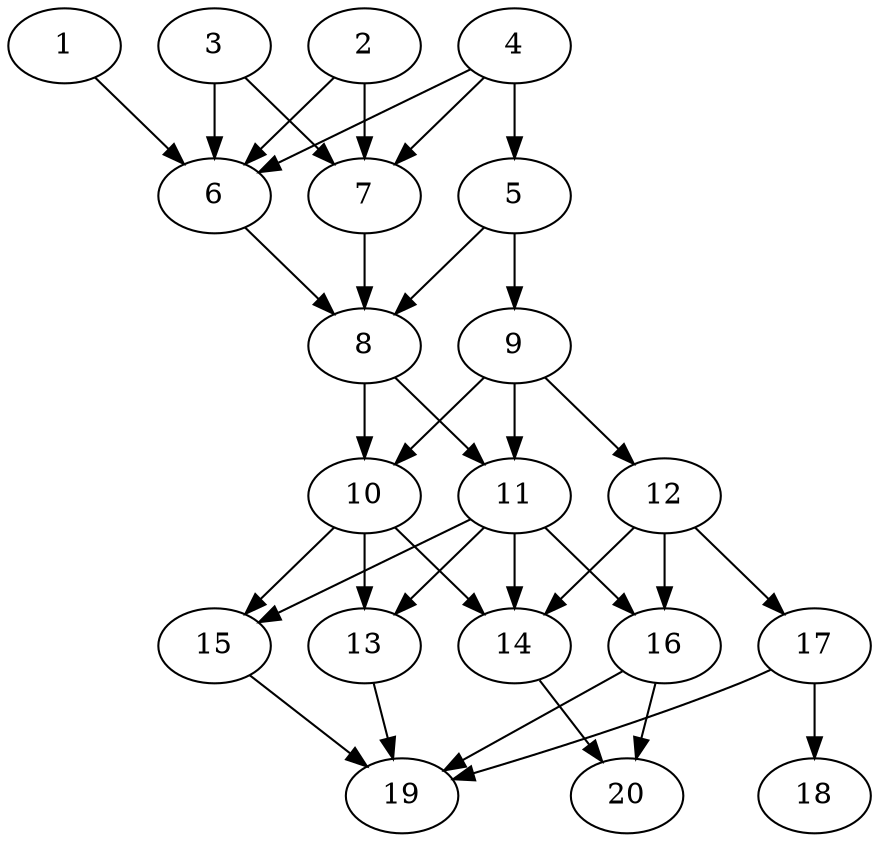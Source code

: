 // DAG automatically generated by daggen at Tue Jul 23 14:31:37 2019
// ./daggen --dot -n 20 --ccr 0.4 --fat 0.5 --regular 0.5 --density 0.8 --mindata 5242880 --maxdata 52428800 
digraph G {
  1 [size="37821440", alpha="0.06", expect_size="15128576"] 
  1 -> 6 [size ="15128576"]
  2 [size="126968320", alpha="0.17", expect_size="50787328"] 
  2 -> 6 [size ="50787328"]
  2 -> 7 [size ="50787328"]
  3 [size="29562880", alpha="0.11", expect_size="11825152"] 
  3 -> 6 [size ="11825152"]
  3 -> 7 [size ="11825152"]
  4 [size="69081600", alpha="0.18", expect_size="27632640"] 
  4 -> 5 [size ="27632640"]
  4 -> 6 [size ="27632640"]
  4 -> 7 [size ="27632640"]
  5 [size="42775040", alpha="0.15", expect_size="17110016"] 
  5 -> 8 [size ="17110016"]
  5 -> 9 [size ="17110016"]
  6 [size="67560960", alpha="0.13", expect_size="27024384"] 
  6 -> 8 [size ="27024384"]
  7 [size="77573120", alpha="0.12", expect_size="31029248"] 
  7 -> 8 [size ="31029248"]
  8 [size="113062400", alpha="0.02", expect_size="45224960"] 
  8 -> 10 [size ="45224960"]
  8 -> 11 [size ="45224960"]
  9 [size="61690880", alpha="0.12", expect_size="24676352"] 
  9 -> 10 [size ="24676352"]
  9 -> 11 [size ="24676352"]
  9 -> 12 [size ="24676352"]
  10 [size="67640320", alpha="0.09", expect_size="27056128"] 
  10 -> 13 [size ="27056128"]
  10 -> 14 [size ="27056128"]
  10 -> 15 [size ="27056128"]
  11 [size="63224320", alpha="0.19", expect_size="25289728"] 
  11 -> 13 [size ="25289728"]
  11 -> 14 [size ="25289728"]
  11 -> 15 [size ="25289728"]
  11 -> 16 [size ="25289728"]
  12 [size="98263040", alpha="0.07", expect_size="39305216"] 
  12 -> 14 [size ="39305216"]
  12 -> 16 [size ="39305216"]
  12 -> 17 [size ="39305216"]
  13 [size="78602240", alpha="0.08", expect_size="31440896"] 
  13 -> 19 [size ="31440896"]
  14 [size="24814080", alpha="0.02", expect_size="9925632"] 
  14 -> 20 [size ="9925632"]
  15 [size="128622080", alpha="0.06", expect_size="51448832"] 
  15 -> 19 [size ="51448832"]
  16 [size="100689920", alpha="0.14", expect_size="40275968"] 
  16 -> 19 [size ="40275968"]
  16 -> 20 [size ="40275968"]
  17 [size="56826880", alpha="0.03", expect_size="22730752"] 
  17 -> 18 [size ="22730752"]
  17 -> 19 [size ="22730752"]
  18 [size="124897280", alpha="0.05", expect_size="49958912"] 
  19 [size="16445440", alpha="0.18", expect_size="6578176"] 
  20 [size="84441600", alpha="0.19", expect_size="33776640"] 
}
